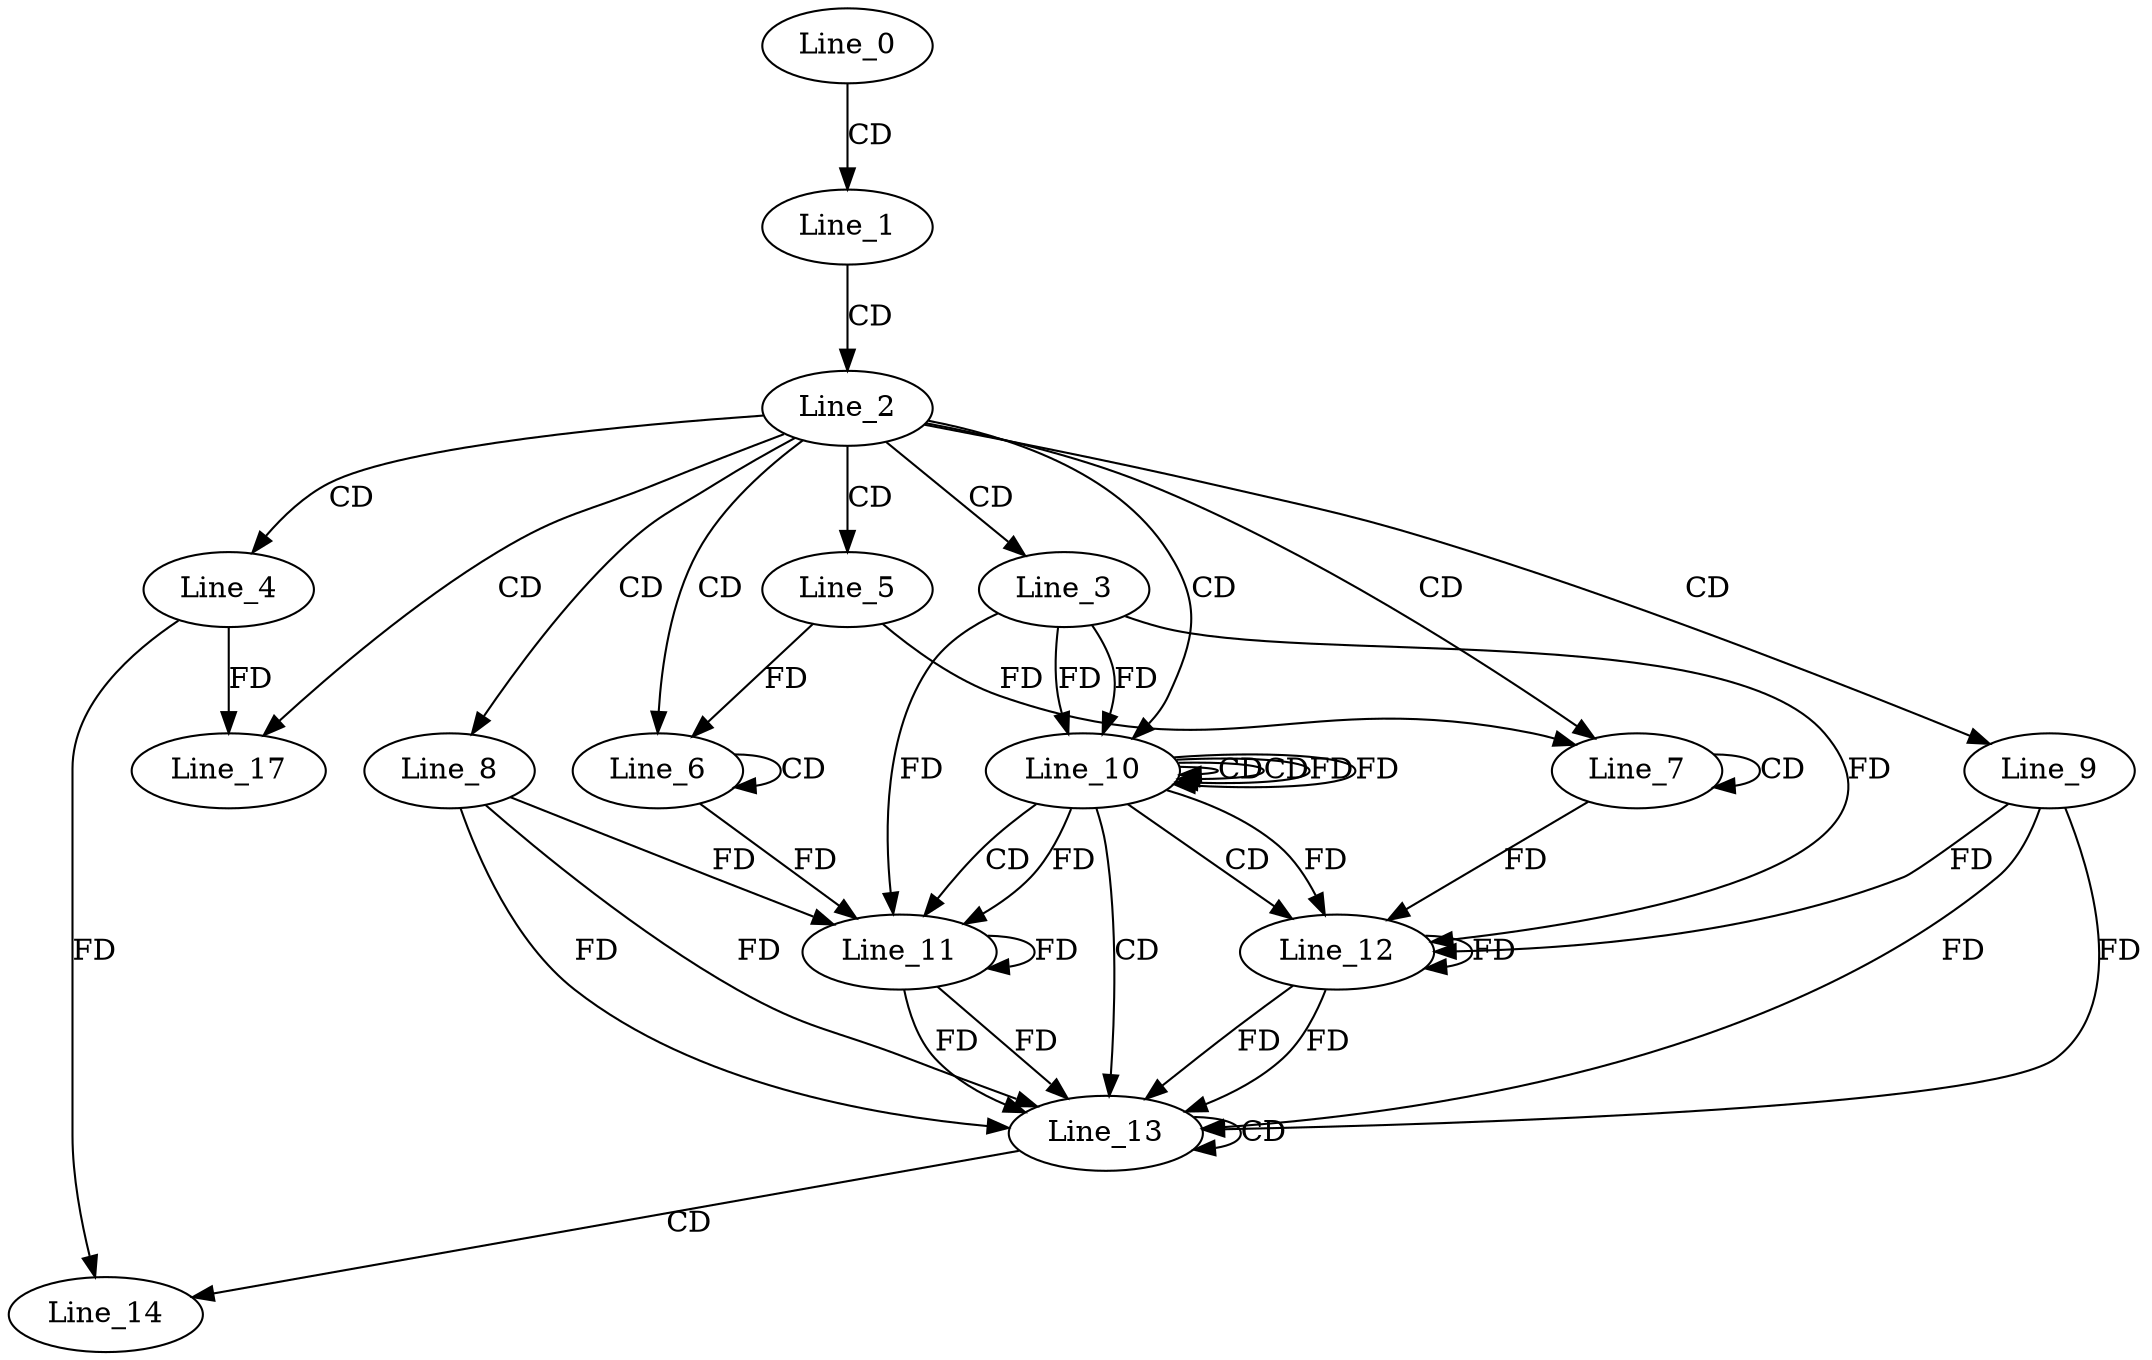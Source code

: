 digraph G {
  Line_0;
  Line_1;
  Line_2;
  Line_3;
  Line_4;
  Line_5;
  Line_6;
  Line_6;
  Line_7;
  Line_7;
  Line_8;
  Line_9;
  Line_10;
  Line_10;
  Line_10;
  Line_11;
  Line_11;
  Line_12;
  Line_12;
  Line_13;
  Line_13;
  Line_14;
  Line_17;
  Line_0 -> Line_1 [ label="CD" ];
  Line_1 -> Line_2 [ label="CD" ];
  Line_2 -> Line_3 [ label="CD" ];
  Line_2 -> Line_4 [ label="CD" ];
  Line_2 -> Line_5 [ label="CD" ];
  Line_2 -> Line_6 [ label="CD" ];
  Line_6 -> Line_6 [ label="CD" ];
  Line_5 -> Line_6 [ label="FD" ];
  Line_2 -> Line_7 [ label="CD" ];
  Line_7 -> Line_7 [ label="CD" ];
  Line_5 -> Line_7 [ label="FD" ];
  Line_2 -> Line_8 [ label="CD" ];
  Line_2 -> Line_9 [ label="CD" ];
  Line_2 -> Line_10 [ label="CD" ];
  Line_10 -> Line_10 [ label="CD" ];
  Line_3 -> Line_10 [ label="FD" ];
  Line_10 -> Line_10 [ label="CD" ];
  Line_10 -> Line_10 [ label="FD" ];
  Line_3 -> Line_10 [ label="FD" ];
  Line_10 -> Line_11 [ label="CD" ];
  Line_11 -> Line_11 [ label="FD" ];
  Line_8 -> Line_11 [ label="FD" ];
  Line_6 -> Line_11 [ label="FD" ];
  Line_10 -> Line_11 [ label="FD" ];
  Line_3 -> Line_11 [ label="FD" ];
  Line_10 -> Line_12 [ label="CD" ];
  Line_12 -> Line_12 [ label="FD" ];
  Line_9 -> Line_12 [ label="FD" ];
  Line_7 -> Line_12 [ label="FD" ];
  Line_10 -> Line_12 [ label="FD" ];
  Line_3 -> Line_12 [ label="FD" ];
  Line_10 -> Line_13 [ label="CD" ];
  Line_11 -> Line_13 [ label="FD" ];
  Line_8 -> Line_13 [ label="FD" ];
  Line_12 -> Line_13 [ label="FD" ];
  Line_9 -> Line_13 [ label="FD" ];
  Line_13 -> Line_13 [ label="CD" ];
  Line_11 -> Line_13 [ label="FD" ];
  Line_8 -> Line_13 [ label="FD" ];
  Line_12 -> Line_13 [ label="FD" ];
  Line_9 -> Line_13 [ label="FD" ];
  Line_13 -> Line_14 [ label="CD" ];
  Line_4 -> Line_14 [ label="FD" ];
  Line_2 -> Line_17 [ label="CD" ];
  Line_4 -> Line_17 [ label="FD" ];
  Line_10 -> Line_10 [ label="FD" ];
}
